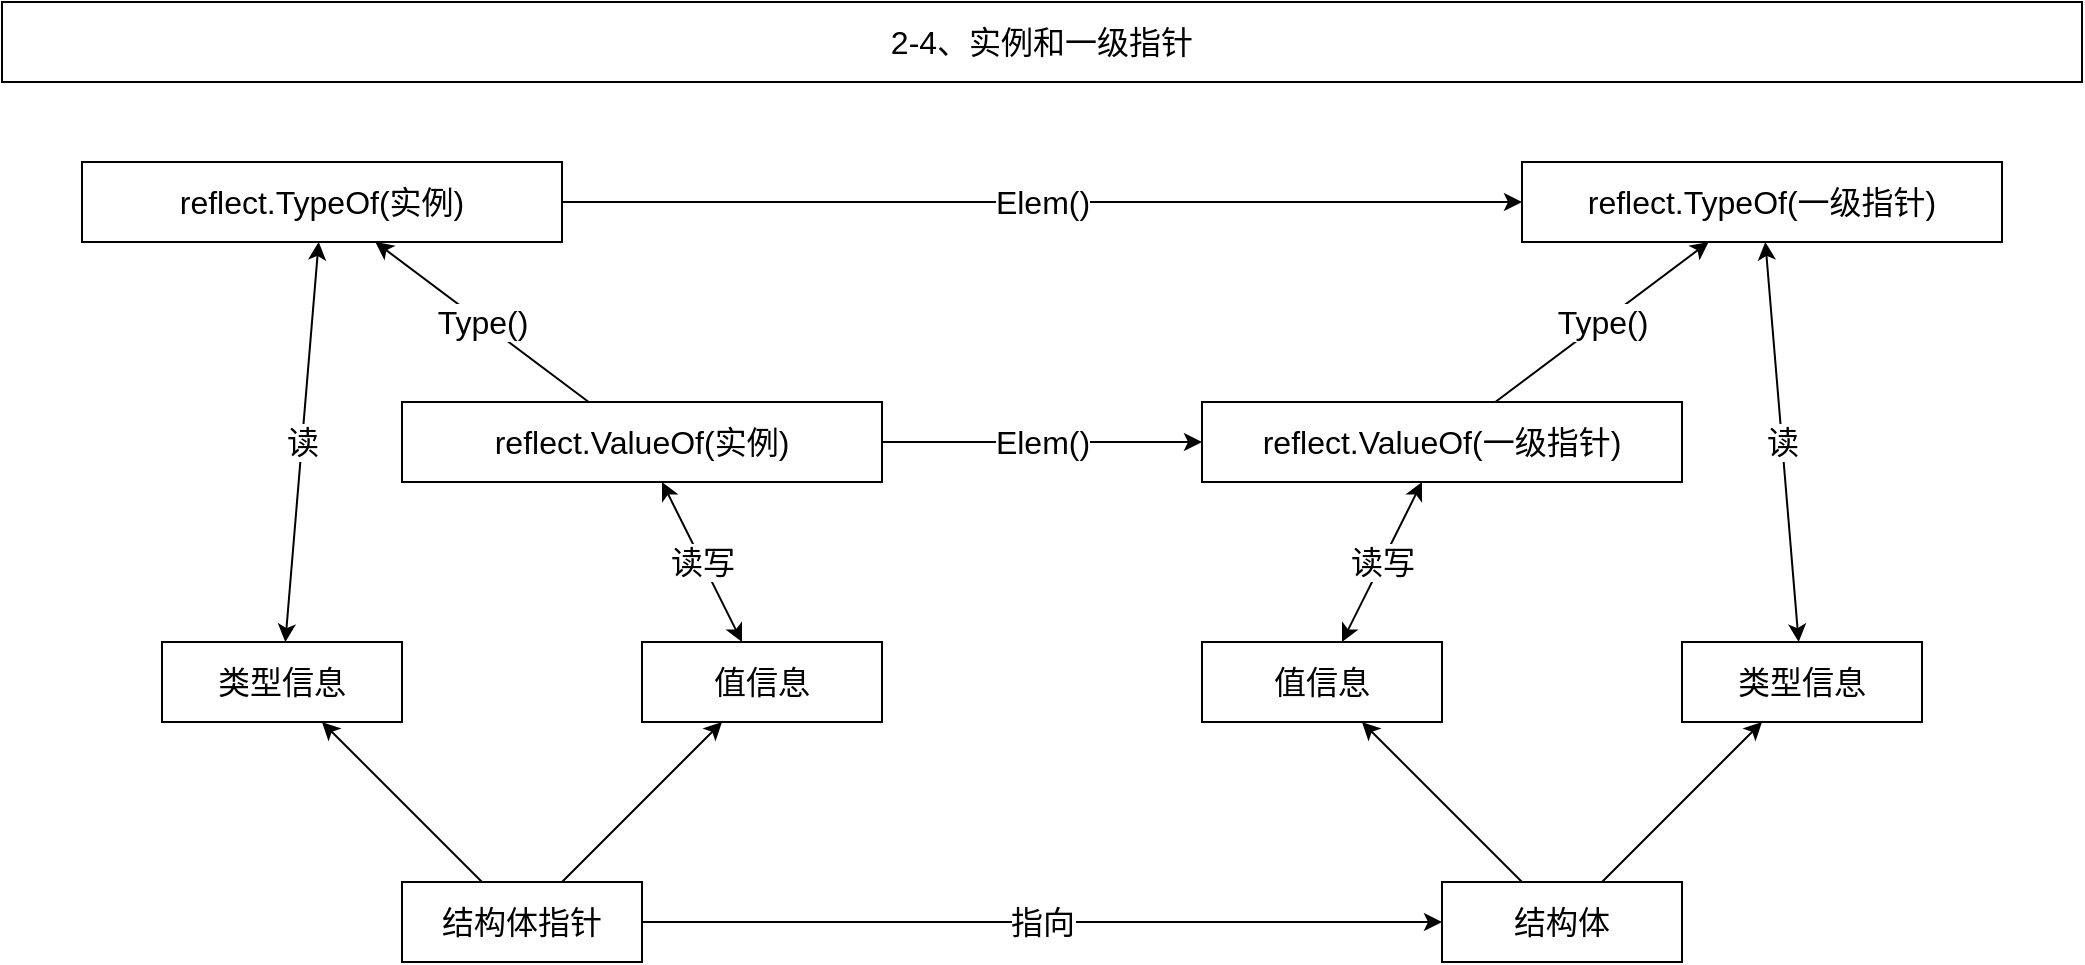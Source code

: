 <mxfile version="17.4.2" type="device"><diagram id="xqOhFpm7kvjvPH2sqmhI" name="第 1 页"><mxGraphModel dx="1408" dy="843" grid="1" gridSize="10" guides="0" tooltips="1" connect="1" arrows="0" fold="1" page="1" pageScale="1" pageWidth="827" pageHeight="1169" math="0" shadow="0"><root><mxCell id="0"/><mxCell id="1" parent="0"/><mxCell id="fYQmEzAndsWdNoYZIrDv-1" value="reflect.TypeOf(实例)" style="rounded=0;whiteSpace=wrap;html=1;fillColor=none;fontSize=16;" vertex="1" parent="1"><mxGeometry x="120" y="160" width="240" height="40" as="geometry"/></mxCell><mxCell id="fYQmEzAndsWdNoYZIrDv-2" value="reflect.TypeOf(一级指针)" style="rounded=0;whiteSpace=wrap;html=1;fillColor=none;fontSize=16;" vertex="1" parent="1"><mxGeometry x="840" y="160" width="240" height="40" as="geometry"/></mxCell><mxCell id="fYQmEzAndsWdNoYZIrDv-3" value="结构体指针" style="rounded=0;whiteSpace=wrap;html=1;fillColor=none;fontSize=16;" vertex="1" parent="1"><mxGeometry x="280" y="520" width="120" height="40" as="geometry"/></mxCell><mxCell id="fYQmEzAndsWdNoYZIrDv-4" value="结构体" style="rounded=0;whiteSpace=wrap;html=1;fillColor=none;fontSize=16;" vertex="1" parent="1"><mxGeometry x="800" y="520" width="120" height="40" as="geometry"/></mxCell><mxCell id="fYQmEzAndsWdNoYZIrDv-5" value="类型信息" style="rounded=0;whiteSpace=wrap;html=1;fillColor=none;fontSize=16;" vertex="1" parent="1"><mxGeometry x="160" y="400" width="120" height="40" as="geometry"/></mxCell><mxCell id="fYQmEzAndsWdNoYZIrDv-6" value="值信息" style="rounded=0;whiteSpace=wrap;html=1;fillColor=none;fontSize=16;" vertex="1" parent="1"><mxGeometry x="400" y="400" width="120" height="40" as="geometry"/></mxCell><mxCell id="fYQmEzAndsWdNoYZIrDv-7" value="类型信息" style="rounded=0;whiteSpace=wrap;html=1;fillColor=none;fontSize=16;" vertex="1" parent="1"><mxGeometry x="920" y="400" width="120" height="40" as="geometry"/></mxCell><mxCell id="fYQmEzAndsWdNoYZIrDv-8" value="值信息" style="rounded=0;whiteSpace=wrap;html=1;fillColor=none;fontSize=16;" vertex="1" parent="1"><mxGeometry x="680" y="400" width="120" height="40" as="geometry"/></mxCell><mxCell id="fYQmEzAndsWdNoYZIrDv-9" value="reflect.ValueOf(实例)" style="rounded=0;whiteSpace=wrap;html=1;fillColor=none;fontSize=16;" vertex="1" parent="1"><mxGeometry x="280" y="280" width="240" height="40" as="geometry"/></mxCell><mxCell id="fYQmEzAndsWdNoYZIrDv-10" style="rounded=0;orthogonalLoop=1;jettySize=auto;html=1;fontSize=16;startArrow=classic;startFill=1;" edge="1" parent="1" source="fYQmEzAndsWdNoYZIrDv-12" target="fYQmEzAndsWdNoYZIrDv-8"><mxGeometry relative="1" as="geometry"/></mxCell><mxCell id="fYQmEzAndsWdNoYZIrDv-11" value="读写" style="edgeLabel;html=1;align=center;verticalAlign=middle;resizable=0;points=[];fontSize=16;" vertex="1" connectable="0" parent="fYQmEzAndsWdNoYZIrDv-10"><mxGeometry relative="1" as="geometry"><mxPoint as="offset"/></mxGeometry></mxCell><mxCell id="fYQmEzAndsWdNoYZIrDv-12" value="reflect.ValueOf(一级指针)" style="rounded=0;whiteSpace=wrap;html=1;fillColor=none;fontSize=16;" vertex="1" parent="1"><mxGeometry x="680" y="280" width="240" height="40" as="geometry"/></mxCell><mxCell id="fYQmEzAndsWdNoYZIrDv-13" style="rounded=0;orthogonalLoop=1;jettySize=auto;html=1;fontSize=16;startArrow=classic;startFill=1;" edge="1" parent="1" source="fYQmEzAndsWdNoYZIrDv-9" target="fYQmEzAndsWdNoYZIrDv-6"><mxGeometry relative="1" as="geometry"><mxPoint x="870" y="310" as="sourcePoint"/><mxPoint x="870" y="430" as="targetPoint"/></mxGeometry></mxCell><mxCell id="fYQmEzAndsWdNoYZIrDv-14" value="读写" style="edgeLabel;html=1;align=center;verticalAlign=middle;resizable=0;points=[];fontSize=16;" vertex="1" connectable="0" parent="fYQmEzAndsWdNoYZIrDv-13"><mxGeometry relative="1" as="geometry"><mxPoint as="offset"/></mxGeometry></mxCell><mxCell id="fYQmEzAndsWdNoYZIrDv-15" style="rounded=0;orthogonalLoop=1;jettySize=auto;html=1;fontSize=16;startArrow=classic;startFill=1;" edge="1" parent="1" source="fYQmEzAndsWdNoYZIrDv-2" target="fYQmEzAndsWdNoYZIrDv-7"><mxGeometry relative="1" as="geometry"><mxPoint x="870" y="310" as="sourcePoint"/><mxPoint x="870" y="430" as="targetPoint"/></mxGeometry></mxCell><mxCell id="fYQmEzAndsWdNoYZIrDv-16" value="读" style="edgeLabel;html=1;align=center;verticalAlign=middle;resizable=0;points=[];fontSize=16;" vertex="1" connectable="0" parent="fYQmEzAndsWdNoYZIrDv-15"><mxGeometry relative="1" as="geometry"><mxPoint as="offset"/></mxGeometry></mxCell><mxCell id="fYQmEzAndsWdNoYZIrDv-17" style="rounded=0;orthogonalLoop=1;jettySize=auto;html=1;fontSize=16;startArrow=classic;startFill=1;" edge="1" parent="1" source="fYQmEzAndsWdNoYZIrDv-1" target="fYQmEzAndsWdNoYZIrDv-5"><mxGeometry relative="1" as="geometry"><mxPoint x="710" y="230" as="sourcePoint"/><mxPoint x="640" y="370" as="targetPoint"/></mxGeometry></mxCell><mxCell id="fYQmEzAndsWdNoYZIrDv-18" value="读" style="edgeLabel;html=1;align=center;verticalAlign=middle;resizable=0;points=[];fontSize=16;" vertex="1" connectable="0" parent="fYQmEzAndsWdNoYZIrDv-17"><mxGeometry relative="1" as="geometry"><mxPoint as="offset"/></mxGeometry></mxCell><mxCell id="fYQmEzAndsWdNoYZIrDv-19" value="" style="endArrow=classic;html=1;rounded=0;fontSize=16;" edge="1" parent="1" source="fYQmEzAndsWdNoYZIrDv-3" target="fYQmEzAndsWdNoYZIrDv-5"><mxGeometry width="50" height="50" relative="1" as="geometry"><mxPoint x="480" y="300" as="sourcePoint"/><mxPoint x="530" y="250" as="targetPoint"/></mxGeometry></mxCell><mxCell id="fYQmEzAndsWdNoYZIrDv-20" value="" style="endArrow=classic;html=1;rounded=0;fontSize=16;" edge="1" parent="1" source="fYQmEzAndsWdNoYZIrDv-3" target="fYQmEzAndsWdNoYZIrDv-6"><mxGeometry width="50" height="50" relative="1" as="geometry"><mxPoint x="280" y="450" as="sourcePoint"/><mxPoint x="220" y="410" as="targetPoint"/></mxGeometry></mxCell><mxCell id="fYQmEzAndsWdNoYZIrDv-21" value="" style="endArrow=classic;html=1;rounded=0;fontSize=16;" edge="1" parent="1" source="fYQmEzAndsWdNoYZIrDv-9" target="fYQmEzAndsWdNoYZIrDv-1"><mxGeometry width="50" height="50" relative="1" as="geometry"><mxPoint x="330" y="490" as="sourcePoint"/><mxPoint x="400" y="420" as="targetPoint"/></mxGeometry></mxCell><mxCell id="fYQmEzAndsWdNoYZIrDv-22" value="Type()" style="edgeLabel;html=1;align=center;verticalAlign=middle;resizable=0;points=[];fontSize=16;" vertex="1" connectable="0" parent="fYQmEzAndsWdNoYZIrDv-21"><mxGeometry relative="1" as="geometry"><mxPoint as="offset"/></mxGeometry></mxCell><mxCell id="fYQmEzAndsWdNoYZIrDv-23" value="" style="endArrow=classic;html=1;rounded=0;fontSize=16;" edge="1" parent="1" source="fYQmEzAndsWdNoYZIrDv-12" target="fYQmEzAndsWdNoYZIrDv-2"><mxGeometry width="50" height="50" relative="1" as="geometry"><mxPoint x="415.714" y="290" as="sourcePoint"/><mxPoint x="294.286" y="190" as="targetPoint"/></mxGeometry></mxCell><mxCell id="fYQmEzAndsWdNoYZIrDv-24" value="Type()" style="edgeLabel;html=1;align=center;verticalAlign=middle;resizable=0;points=[];fontSize=16;" vertex="1" connectable="0" parent="fYQmEzAndsWdNoYZIrDv-23"><mxGeometry relative="1" as="geometry"><mxPoint as="offset"/></mxGeometry></mxCell><mxCell id="fYQmEzAndsWdNoYZIrDv-25" value="" style="endArrow=classic;html=1;rounded=0;fontSize=16;" edge="1" parent="1" source="fYQmEzAndsWdNoYZIrDv-1" target="fYQmEzAndsWdNoYZIrDv-2"><mxGeometry width="50" height="50" relative="1" as="geometry"><mxPoint x="415.714" y="290" as="sourcePoint"/><mxPoint x="294.286" y="190" as="targetPoint"/></mxGeometry></mxCell><mxCell id="fYQmEzAndsWdNoYZIrDv-26" value="Elem()" style="edgeLabel;html=1;align=center;verticalAlign=middle;resizable=0;points=[];fontSize=16;" vertex="1" connectable="0" parent="fYQmEzAndsWdNoYZIrDv-25"><mxGeometry relative="1" as="geometry"><mxPoint as="offset"/></mxGeometry></mxCell><mxCell id="fYQmEzAndsWdNoYZIrDv-27" value="" style="endArrow=classic;html=1;rounded=0;fontSize=16;" edge="1" parent="1" source="fYQmEzAndsWdNoYZIrDv-9" target="fYQmEzAndsWdNoYZIrDv-12"><mxGeometry width="50" height="50" relative="1" as="geometry"><mxPoint x="390" y="180.667" as="sourcePoint"/><mxPoint x="600" y="199.333" as="targetPoint"/></mxGeometry></mxCell><mxCell id="fYQmEzAndsWdNoYZIrDv-28" value="Elem()" style="edgeLabel;html=1;align=center;verticalAlign=middle;resizable=0;points=[];fontSize=16;" vertex="1" connectable="0" parent="fYQmEzAndsWdNoYZIrDv-27"><mxGeometry relative="1" as="geometry"><mxPoint as="offset"/></mxGeometry></mxCell><mxCell id="fYQmEzAndsWdNoYZIrDv-29" value="" style="endArrow=classic;html=1;rounded=0;fontSize=16;" edge="1" parent="1" source="fYQmEzAndsWdNoYZIrDv-4" target="fYQmEzAndsWdNoYZIrDv-8"><mxGeometry width="50" height="50" relative="1" as="geometry"><mxPoint x="420" y="540" as="sourcePoint"/><mxPoint x="420" y="420" as="targetPoint"/></mxGeometry></mxCell><mxCell id="fYQmEzAndsWdNoYZIrDv-30" value="" style="endArrow=classic;html=1;rounded=0;fontSize=16;" edge="1" parent="1" source="fYQmEzAndsWdNoYZIrDv-4" target="fYQmEzAndsWdNoYZIrDv-7"><mxGeometry width="50" height="50" relative="1" as="geometry"><mxPoint x="816.364" y="520" as="sourcePoint"/><mxPoint x="733.636" y="450" as="targetPoint"/></mxGeometry></mxCell><mxCell id="fYQmEzAndsWdNoYZIrDv-31" value="" style="endArrow=classic;html=1;rounded=0;fontSize=16;" edge="1" parent="1" source="fYQmEzAndsWdNoYZIrDv-3" target="fYQmEzAndsWdNoYZIrDv-4"><mxGeometry width="50" height="50" relative="1" as="geometry"><mxPoint x="420" y="540" as="sourcePoint"/><mxPoint x="420" y="420" as="targetPoint"/></mxGeometry></mxCell><mxCell id="fYQmEzAndsWdNoYZIrDv-32" value="指向" style="edgeLabel;html=1;align=center;verticalAlign=middle;resizable=0;points=[];fontSize=16;" vertex="1" connectable="0" parent="fYQmEzAndsWdNoYZIrDv-31"><mxGeometry relative="1" as="geometry"><mxPoint as="offset"/></mxGeometry></mxCell><mxCell id="fYQmEzAndsWdNoYZIrDv-33" value="2-4、实例和一级指针" style="rounded=0;whiteSpace=wrap;html=1;fontSize=16;fillColor=none;" vertex="1" parent="1"><mxGeometry x="80" y="80" width="1040" height="40" as="geometry"/></mxCell></root></mxGraphModel></diagram></mxfile>